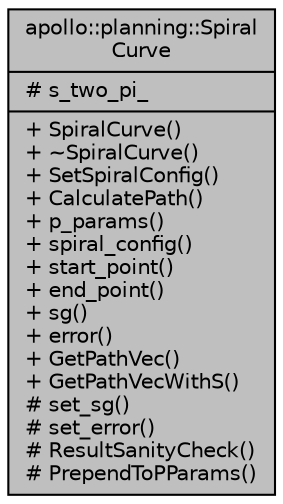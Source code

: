 digraph "apollo::planning::SpiralCurve"
{
  edge [fontname="Helvetica",fontsize="10",labelfontname="Helvetica",labelfontsize="10"];
  node [fontname="Helvetica",fontsize="10",shape=record];
  Node1 [label="{apollo::planning::Spiral\lCurve\n|# s_two_pi_\l|+ SpiralCurve()\l+ ~SpiralCurve()\l+ SetSpiralConfig()\l+ CalculatePath()\l+ p_params()\l+ spiral_config()\l+ start_point()\l+ end_point()\l+ sg()\l+ error()\l+ GetPathVec()\l+ GetPathVecWithS()\l# set_sg()\l# set_error()\l# ResultSanityCheck()\l# PrependToPParams()\l}",height=0.2,width=0.4,color="black", fillcolor="grey75", style="filled" fontcolor="black"];
}

